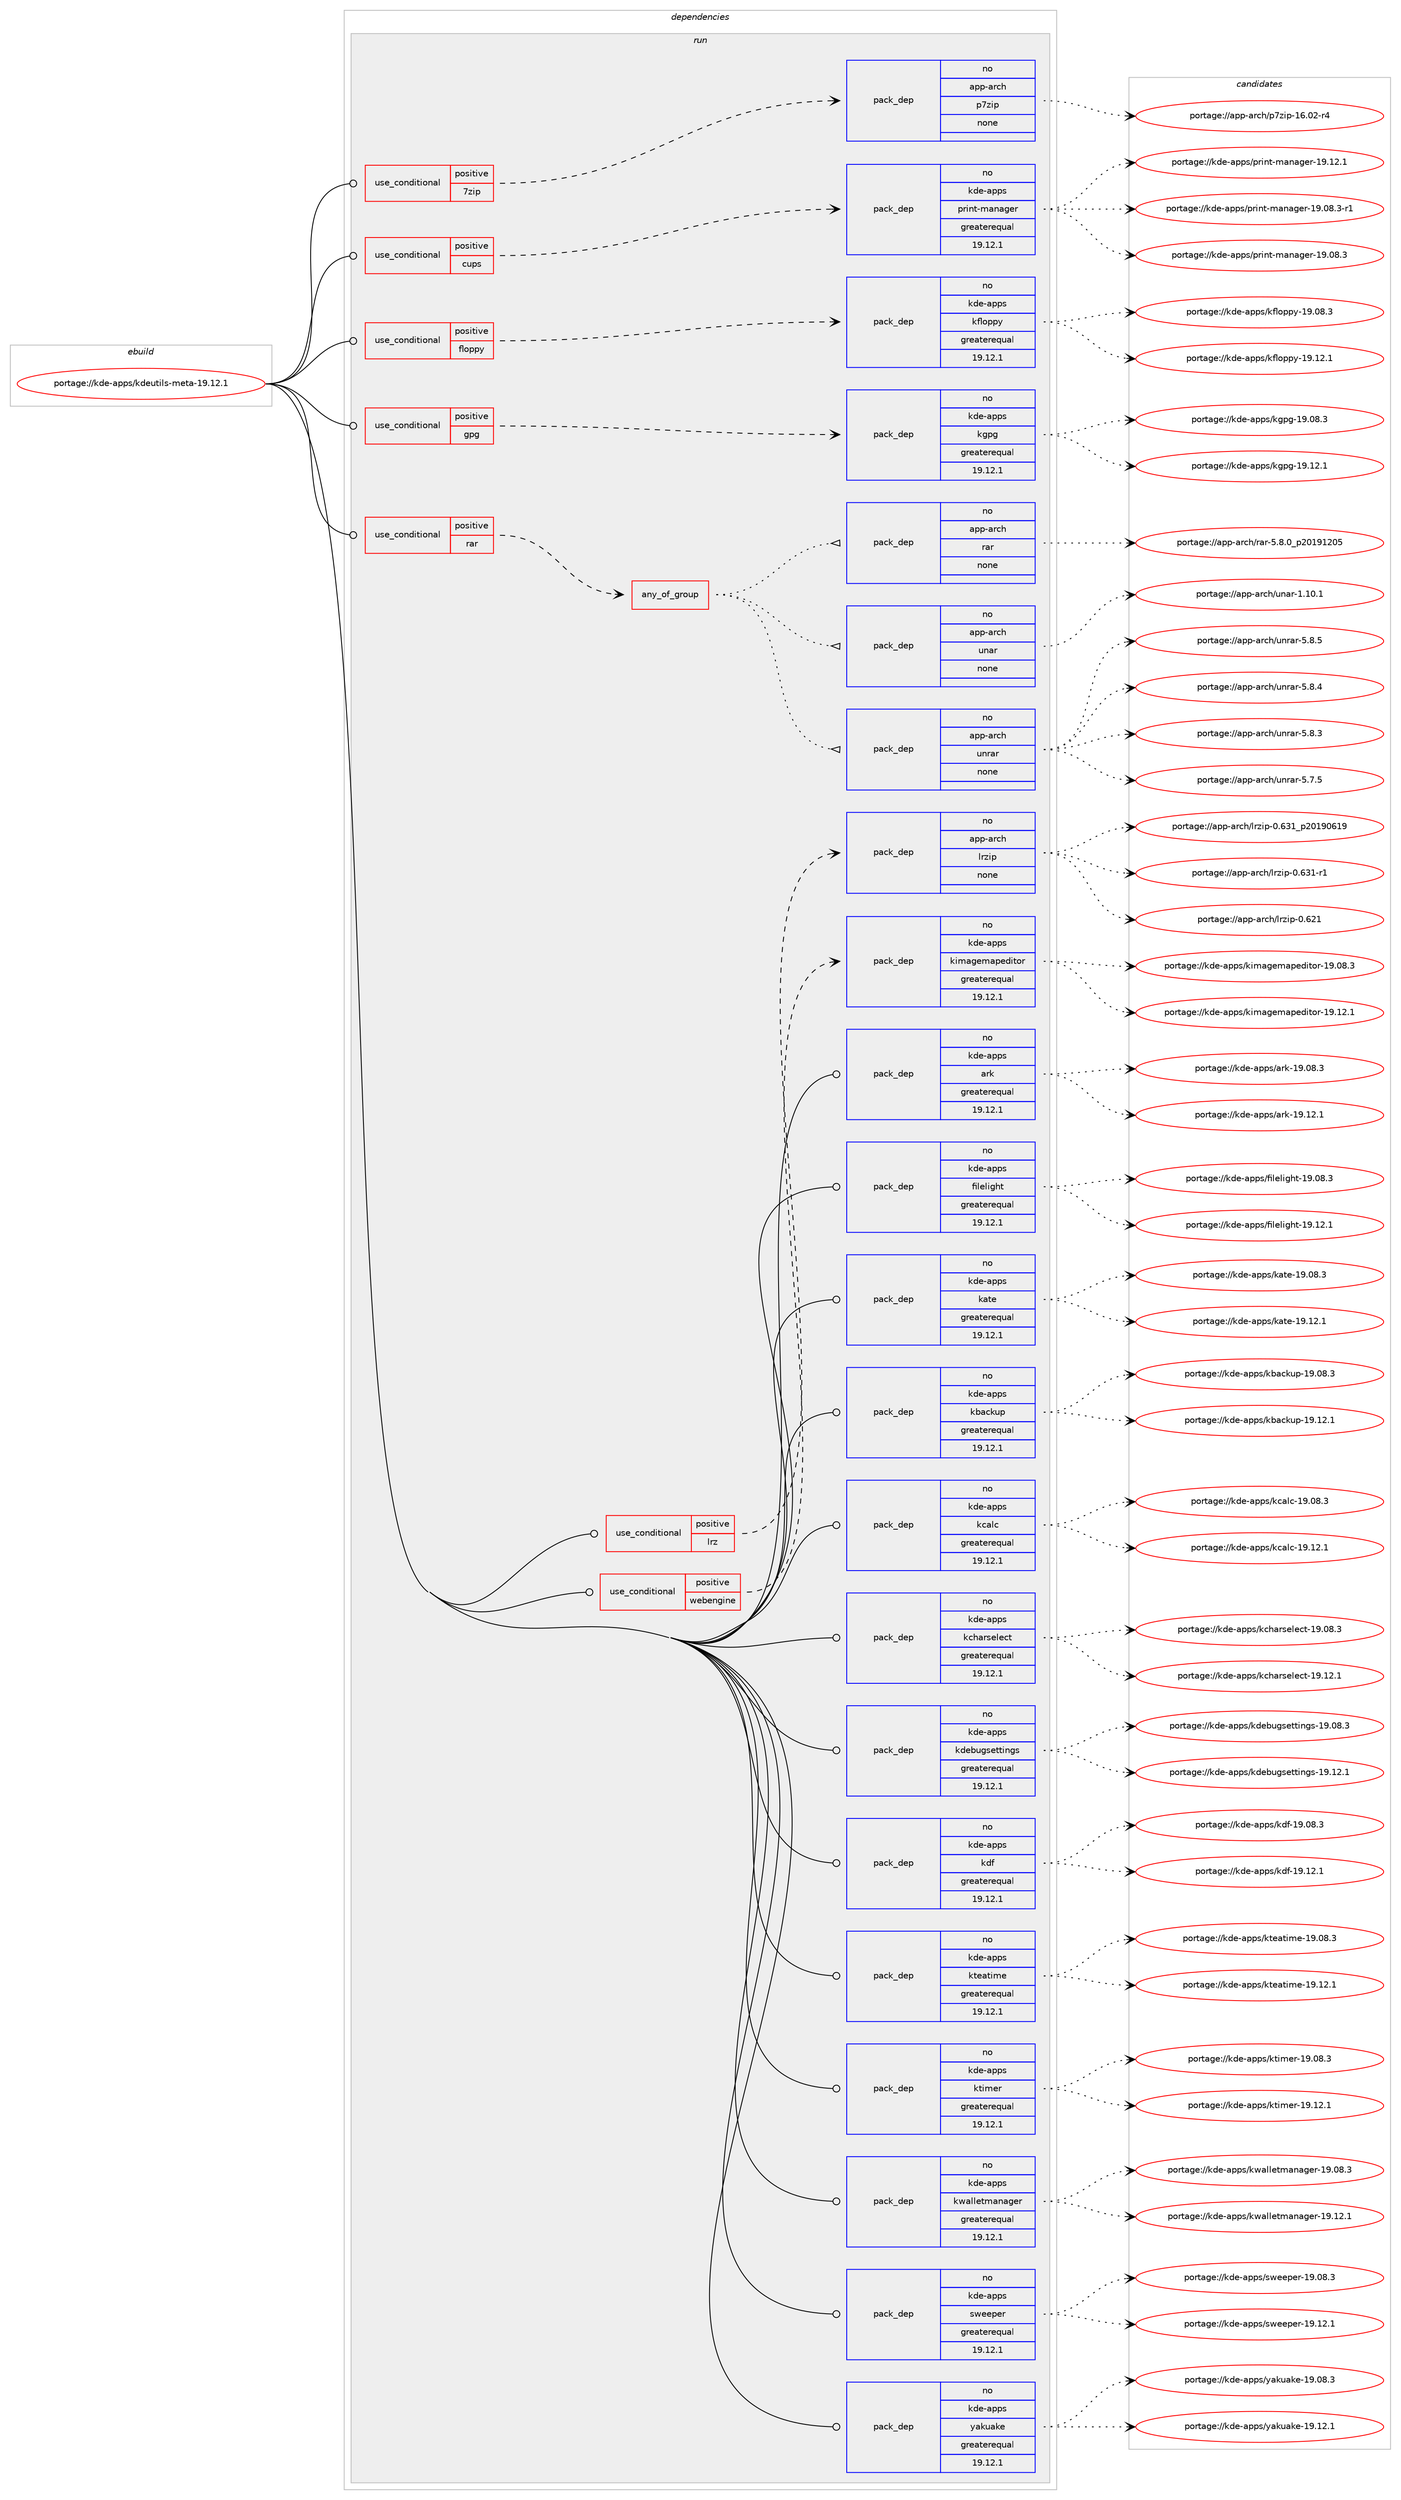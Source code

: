 digraph prolog {

# *************
# Graph options
# *************

newrank=true;
concentrate=true;
compound=true;
graph [rankdir=LR,fontname=Helvetica,fontsize=10,ranksep=1.5];#, ranksep=2.5, nodesep=0.2];
edge  [arrowhead=vee];
node  [fontname=Helvetica,fontsize=10];

# **********
# The ebuild
# **********

subgraph cluster_leftcol {
color=gray;
label=<<i>ebuild</i>>;
id [label="portage://kde-apps/kdeutils-meta-19.12.1", color=red, width=4, href="../kde-apps/kdeutils-meta-19.12.1.svg"];
}

# ****************
# The dependencies
# ****************

subgraph cluster_midcol {
color=gray;
label=<<i>dependencies</i>>;
subgraph cluster_compile {
fillcolor="#eeeeee";
style=filled;
label=<<i>compile</i>>;
}
subgraph cluster_compileandrun {
fillcolor="#eeeeee";
style=filled;
label=<<i>compile and run</i>>;
}
subgraph cluster_run {
fillcolor="#eeeeee";
style=filled;
label=<<i>run</i>>;
subgraph cond56673 {
dependency263606 [label=<<TABLE BORDER="0" CELLBORDER="1" CELLSPACING="0" CELLPADDING="4"><TR><TD ROWSPAN="3" CELLPADDING="10">use_conditional</TD></TR><TR><TD>positive</TD></TR><TR><TD>7zip</TD></TR></TABLE>>, shape=none, color=red];
subgraph pack202823 {
dependency263607 [label=<<TABLE BORDER="0" CELLBORDER="1" CELLSPACING="0" CELLPADDING="4" WIDTH="220"><TR><TD ROWSPAN="6" CELLPADDING="30">pack_dep</TD></TR><TR><TD WIDTH="110">no</TD></TR><TR><TD>app-arch</TD></TR><TR><TD>p7zip</TD></TR><TR><TD>none</TD></TR><TR><TD></TD></TR></TABLE>>, shape=none, color=blue];
}
dependency263606:e -> dependency263607:w [weight=20,style="dashed",arrowhead="vee"];
}
id:e -> dependency263606:w [weight=20,style="solid",arrowhead="odot"];
subgraph cond56674 {
dependency263608 [label=<<TABLE BORDER="0" CELLBORDER="1" CELLSPACING="0" CELLPADDING="4"><TR><TD ROWSPAN="3" CELLPADDING="10">use_conditional</TD></TR><TR><TD>positive</TD></TR><TR><TD>cups</TD></TR></TABLE>>, shape=none, color=red];
subgraph pack202824 {
dependency263609 [label=<<TABLE BORDER="0" CELLBORDER="1" CELLSPACING="0" CELLPADDING="4" WIDTH="220"><TR><TD ROWSPAN="6" CELLPADDING="30">pack_dep</TD></TR><TR><TD WIDTH="110">no</TD></TR><TR><TD>kde-apps</TD></TR><TR><TD>print-manager</TD></TR><TR><TD>greaterequal</TD></TR><TR><TD>19.12.1</TD></TR></TABLE>>, shape=none, color=blue];
}
dependency263608:e -> dependency263609:w [weight=20,style="dashed",arrowhead="vee"];
}
id:e -> dependency263608:w [weight=20,style="solid",arrowhead="odot"];
subgraph cond56675 {
dependency263610 [label=<<TABLE BORDER="0" CELLBORDER="1" CELLSPACING="0" CELLPADDING="4"><TR><TD ROWSPAN="3" CELLPADDING="10">use_conditional</TD></TR><TR><TD>positive</TD></TR><TR><TD>floppy</TD></TR></TABLE>>, shape=none, color=red];
subgraph pack202825 {
dependency263611 [label=<<TABLE BORDER="0" CELLBORDER="1" CELLSPACING="0" CELLPADDING="4" WIDTH="220"><TR><TD ROWSPAN="6" CELLPADDING="30">pack_dep</TD></TR><TR><TD WIDTH="110">no</TD></TR><TR><TD>kde-apps</TD></TR><TR><TD>kfloppy</TD></TR><TR><TD>greaterequal</TD></TR><TR><TD>19.12.1</TD></TR></TABLE>>, shape=none, color=blue];
}
dependency263610:e -> dependency263611:w [weight=20,style="dashed",arrowhead="vee"];
}
id:e -> dependency263610:w [weight=20,style="solid",arrowhead="odot"];
subgraph cond56676 {
dependency263612 [label=<<TABLE BORDER="0" CELLBORDER="1" CELLSPACING="0" CELLPADDING="4"><TR><TD ROWSPAN="3" CELLPADDING="10">use_conditional</TD></TR><TR><TD>positive</TD></TR><TR><TD>gpg</TD></TR></TABLE>>, shape=none, color=red];
subgraph pack202826 {
dependency263613 [label=<<TABLE BORDER="0" CELLBORDER="1" CELLSPACING="0" CELLPADDING="4" WIDTH="220"><TR><TD ROWSPAN="6" CELLPADDING="30">pack_dep</TD></TR><TR><TD WIDTH="110">no</TD></TR><TR><TD>kde-apps</TD></TR><TR><TD>kgpg</TD></TR><TR><TD>greaterequal</TD></TR><TR><TD>19.12.1</TD></TR></TABLE>>, shape=none, color=blue];
}
dependency263612:e -> dependency263613:w [weight=20,style="dashed",arrowhead="vee"];
}
id:e -> dependency263612:w [weight=20,style="solid",arrowhead="odot"];
subgraph cond56677 {
dependency263614 [label=<<TABLE BORDER="0" CELLBORDER="1" CELLSPACING="0" CELLPADDING="4"><TR><TD ROWSPAN="3" CELLPADDING="10">use_conditional</TD></TR><TR><TD>positive</TD></TR><TR><TD>lrz</TD></TR></TABLE>>, shape=none, color=red];
subgraph pack202827 {
dependency263615 [label=<<TABLE BORDER="0" CELLBORDER="1" CELLSPACING="0" CELLPADDING="4" WIDTH="220"><TR><TD ROWSPAN="6" CELLPADDING="30">pack_dep</TD></TR><TR><TD WIDTH="110">no</TD></TR><TR><TD>app-arch</TD></TR><TR><TD>lrzip</TD></TR><TR><TD>none</TD></TR><TR><TD></TD></TR></TABLE>>, shape=none, color=blue];
}
dependency263614:e -> dependency263615:w [weight=20,style="dashed",arrowhead="vee"];
}
id:e -> dependency263614:w [weight=20,style="solid",arrowhead="odot"];
subgraph cond56678 {
dependency263616 [label=<<TABLE BORDER="0" CELLBORDER="1" CELLSPACING="0" CELLPADDING="4"><TR><TD ROWSPAN="3" CELLPADDING="10">use_conditional</TD></TR><TR><TD>positive</TD></TR><TR><TD>rar</TD></TR></TABLE>>, shape=none, color=red];
subgraph any3925 {
dependency263617 [label=<<TABLE BORDER="0" CELLBORDER="1" CELLSPACING="0" CELLPADDING="4"><TR><TD CELLPADDING="10">any_of_group</TD></TR></TABLE>>, shape=none, color=red];subgraph pack202828 {
dependency263618 [label=<<TABLE BORDER="0" CELLBORDER="1" CELLSPACING="0" CELLPADDING="4" WIDTH="220"><TR><TD ROWSPAN="6" CELLPADDING="30">pack_dep</TD></TR><TR><TD WIDTH="110">no</TD></TR><TR><TD>app-arch</TD></TR><TR><TD>rar</TD></TR><TR><TD>none</TD></TR><TR><TD></TD></TR></TABLE>>, shape=none, color=blue];
}
dependency263617:e -> dependency263618:w [weight=20,style="dotted",arrowhead="oinv"];
subgraph pack202829 {
dependency263619 [label=<<TABLE BORDER="0" CELLBORDER="1" CELLSPACING="0" CELLPADDING="4" WIDTH="220"><TR><TD ROWSPAN="6" CELLPADDING="30">pack_dep</TD></TR><TR><TD WIDTH="110">no</TD></TR><TR><TD>app-arch</TD></TR><TR><TD>unrar</TD></TR><TR><TD>none</TD></TR><TR><TD></TD></TR></TABLE>>, shape=none, color=blue];
}
dependency263617:e -> dependency263619:w [weight=20,style="dotted",arrowhead="oinv"];
subgraph pack202830 {
dependency263620 [label=<<TABLE BORDER="0" CELLBORDER="1" CELLSPACING="0" CELLPADDING="4" WIDTH="220"><TR><TD ROWSPAN="6" CELLPADDING="30">pack_dep</TD></TR><TR><TD WIDTH="110">no</TD></TR><TR><TD>app-arch</TD></TR><TR><TD>unar</TD></TR><TR><TD>none</TD></TR><TR><TD></TD></TR></TABLE>>, shape=none, color=blue];
}
dependency263617:e -> dependency263620:w [weight=20,style="dotted",arrowhead="oinv"];
}
dependency263616:e -> dependency263617:w [weight=20,style="dashed",arrowhead="vee"];
}
id:e -> dependency263616:w [weight=20,style="solid",arrowhead="odot"];
subgraph cond56679 {
dependency263621 [label=<<TABLE BORDER="0" CELLBORDER="1" CELLSPACING="0" CELLPADDING="4"><TR><TD ROWSPAN="3" CELLPADDING="10">use_conditional</TD></TR><TR><TD>positive</TD></TR><TR><TD>webengine</TD></TR></TABLE>>, shape=none, color=red];
subgraph pack202831 {
dependency263622 [label=<<TABLE BORDER="0" CELLBORDER="1" CELLSPACING="0" CELLPADDING="4" WIDTH="220"><TR><TD ROWSPAN="6" CELLPADDING="30">pack_dep</TD></TR><TR><TD WIDTH="110">no</TD></TR><TR><TD>kde-apps</TD></TR><TR><TD>kimagemapeditor</TD></TR><TR><TD>greaterequal</TD></TR><TR><TD>19.12.1</TD></TR></TABLE>>, shape=none, color=blue];
}
dependency263621:e -> dependency263622:w [weight=20,style="dashed",arrowhead="vee"];
}
id:e -> dependency263621:w [weight=20,style="solid",arrowhead="odot"];
subgraph pack202832 {
dependency263623 [label=<<TABLE BORDER="0" CELLBORDER="1" CELLSPACING="0" CELLPADDING="4" WIDTH="220"><TR><TD ROWSPAN="6" CELLPADDING="30">pack_dep</TD></TR><TR><TD WIDTH="110">no</TD></TR><TR><TD>kde-apps</TD></TR><TR><TD>ark</TD></TR><TR><TD>greaterequal</TD></TR><TR><TD>19.12.1</TD></TR></TABLE>>, shape=none, color=blue];
}
id:e -> dependency263623:w [weight=20,style="solid",arrowhead="odot"];
subgraph pack202833 {
dependency263624 [label=<<TABLE BORDER="0" CELLBORDER="1" CELLSPACING="0" CELLPADDING="4" WIDTH="220"><TR><TD ROWSPAN="6" CELLPADDING="30">pack_dep</TD></TR><TR><TD WIDTH="110">no</TD></TR><TR><TD>kde-apps</TD></TR><TR><TD>filelight</TD></TR><TR><TD>greaterequal</TD></TR><TR><TD>19.12.1</TD></TR></TABLE>>, shape=none, color=blue];
}
id:e -> dependency263624:w [weight=20,style="solid",arrowhead="odot"];
subgraph pack202834 {
dependency263625 [label=<<TABLE BORDER="0" CELLBORDER="1" CELLSPACING="0" CELLPADDING="4" WIDTH="220"><TR><TD ROWSPAN="6" CELLPADDING="30">pack_dep</TD></TR><TR><TD WIDTH="110">no</TD></TR><TR><TD>kde-apps</TD></TR><TR><TD>kate</TD></TR><TR><TD>greaterequal</TD></TR><TR><TD>19.12.1</TD></TR></TABLE>>, shape=none, color=blue];
}
id:e -> dependency263625:w [weight=20,style="solid",arrowhead="odot"];
subgraph pack202835 {
dependency263626 [label=<<TABLE BORDER="0" CELLBORDER="1" CELLSPACING="0" CELLPADDING="4" WIDTH="220"><TR><TD ROWSPAN="6" CELLPADDING="30">pack_dep</TD></TR><TR><TD WIDTH="110">no</TD></TR><TR><TD>kde-apps</TD></TR><TR><TD>kbackup</TD></TR><TR><TD>greaterequal</TD></TR><TR><TD>19.12.1</TD></TR></TABLE>>, shape=none, color=blue];
}
id:e -> dependency263626:w [weight=20,style="solid",arrowhead="odot"];
subgraph pack202836 {
dependency263627 [label=<<TABLE BORDER="0" CELLBORDER="1" CELLSPACING="0" CELLPADDING="4" WIDTH="220"><TR><TD ROWSPAN="6" CELLPADDING="30">pack_dep</TD></TR><TR><TD WIDTH="110">no</TD></TR><TR><TD>kde-apps</TD></TR><TR><TD>kcalc</TD></TR><TR><TD>greaterequal</TD></TR><TR><TD>19.12.1</TD></TR></TABLE>>, shape=none, color=blue];
}
id:e -> dependency263627:w [weight=20,style="solid",arrowhead="odot"];
subgraph pack202837 {
dependency263628 [label=<<TABLE BORDER="0" CELLBORDER="1" CELLSPACING="0" CELLPADDING="4" WIDTH="220"><TR><TD ROWSPAN="6" CELLPADDING="30">pack_dep</TD></TR><TR><TD WIDTH="110">no</TD></TR><TR><TD>kde-apps</TD></TR><TR><TD>kcharselect</TD></TR><TR><TD>greaterequal</TD></TR><TR><TD>19.12.1</TD></TR></TABLE>>, shape=none, color=blue];
}
id:e -> dependency263628:w [weight=20,style="solid",arrowhead="odot"];
subgraph pack202838 {
dependency263629 [label=<<TABLE BORDER="0" CELLBORDER="1" CELLSPACING="0" CELLPADDING="4" WIDTH="220"><TR><TD ROWSPAN="6" CELLPADDING="30">pack_dep</TD></TR><TR><TD WIDTH="110">no</TD></TR><TR><TD>kde-apps</TD></TR><TR><TD>kdebugsettings</TD></TR><TR><TD>greaterequal</TD></TR><TR><TD>19.12.1</TD></TR></TABLE>>, shape=none, color=blue];
}
id:e -> dependency263629:w [weight=20,style="solid",arrowhead="odot"];
subgraph pack202839 {
dependency263630 [label=<<TABLE BORDER="0" CELLBORDER="1" CELLSPACING="0" CELLPADDING="4" WIDTH="220"><TR><TD ROWSPAN="6" CELLPADDING="30">pack_dep</TD></TR><TR><TD WIDTH="110">no</TD></TR><TR><TD>kde-apps</TD></TR><TR><TD>kdf</TD></TR><TR><TD>greaterequal</TD></TR><TR><TD>19.12.1</TD></TR></TABLE>>, shape=none, color=blue];
}
id:e -> dependency263630:w [weight=20,style="solid",arrowhead="odot"];
subgraph pack202840 {
dependency263631 [label=<<TABLE BORDER="0" CELLBORDER="1" CELLSPACING="0" CELLPADDING="4" WIDTH="220"><TR><TD ROWSPAN="6" CELLPADDING="30">pack_dep</TD></TR><TR><TD WIDTH="110">no</TD></TR><TR><TD>kde-apps</TD></TR><TR><TD>kteatime</TD></TR><TR><TD>greaterequal</TD></TR><TR><TD>19.12.1</TD></TR></TABLE>>, shape=none, color=blue];
}
id:e -> dependency263631:w [weight=20,style="solid",arrowhead="odot"];
subgraph pack202841 {
dependency263632 [label=<<TABLE BORDER="0" CELLBORDER="1" CELLSPACING="0" CELLPADDING="4" WIDTH="220"><TR><TD ROWSPAN="6" CELLPADDING="30">pack_dep</TD></TR><TR><TD WIDTH="110">no</TD></TR><TR><TD>kde-apps</TD></TR><TR><TD>ktimer</TD></TR><TR><TD>greaterequal</TD></TR><TR><TD>19.12.1</TD></TR></TABLE>>, shape=none, color=blue];
}
id:e -> dependency263632:w [weight=20,style="solid",arrowhead="odot"];
subgraph pack202842 {
dependency263633 [label=<<TABLE BORDER="0" CELLBORDER="1" CELLSPACING="0" CELLPADDING="4" WIDTH="220"><TR><TD ROWSPAN="6" CELLPADDING="30">pack_dep</TD></TR><TR><TD WIDTH="110">no</TD></TR><TR><TD>kde-apps</TD></TR><TR><TD>kwalletmanager</TD></TR><TR><TD>greaterequal</TD></TR><TR><TD>19.12.1</TD></TR></TABLE>>, shape=none, color=blue];
}
id:e -> dependency263633:w [weight=20,style="solid",arrowhead="odot"];
subgraph pack202843 {
dependency263634 [label=<<TABLE BORDER="0" CELLBORDER="1" CELLSPACING="0" CELLPADDING="4" WIDTH="220"><TR><TD ROWSPAN="6" CELLPADDING="30">pack_dep</TD></TR><TR><TD WIDTH="110">no</TD></TR><TR><TD>kde-apps</TD></TR><TR><TD>sweeper</TD></TR><TR><TD>greaterequal</TD></TR><TR><TD>19.12.1</TD></TR></TABLE>>, shape=none, color=blue];
}
id:e -> dependency263634:w [weight=20,style="solid",arrowhead="odot"];
subgraph pack202844 {
dependency263635 [label=<<TABLE BORDER="0" CELLBORDER="1" CELLSPACING="0" CELLPADDING="4" WIDTH="220"><TR><TD ROWSPAN="6" CELLPADDING="30">pack_dep</TD></TR><TR><TD WIDTH="110">no</TD></TR><TR><TD>kde-apps</TD></TR><TR><TD>yakuake</TD></TR><TR><TD>greaterequal</TD></TR><TR><TD>19.12.1</TD></TR></TABLE>>, shape=none, color=blue];
}
id:e -> dependency263635:w [weight=20,style="solid",arrowhead="odot"];
}
}

# **************
# The candidates
# **************

subgraph cluster_choices {
rank=same;
color=gray;
label=<<i>candidates</i>>;

subgraph choice202823 {
color=black;
nodesep=1;
choice9711211245971149910447112551221051124549544648504511452 [label="portage://app-arch/p7zip-16.02-r4", color=red, width=4,href="../app-arch/p7zip-16.02-r4.svg"];
dependency263607:e -> choice9711211245971149910447112551221051124549544648504511452:w [style=dotted,weight="100"];
}
subgraph choice202824 {
color=black;
nodesep=1;
choice1071001014597112112115471121141051101164510997110971031011144549574649504649 [label="portage://kde-apps/print-manager-19.12.1", color=red, width=4,href="../kde-apps/print-manager-19.12.1.svg"];
choice10710010145971121121154711211410511011645109971109710310111445495746485646514511449 [label="portage://kde-apps/print-manager-19.08.3-r1", color=red, width=4,href="../kde-apps/print-manager-19.08.3-r1.svg"];
choice1071001014597112112115471121141051101164510997110971031011144549574648564651 [label="portage://kde-apps/print-manager-19.08.3", color=red, width=4,href="../kde-apps/print-manager-19.08.3.svg"];
dependency263609:e -> choice1071001014597112112115471121141051101164510997110971031011144549574649504649:w [style=dotted,weight="100"];
dependency263609:e -> choice10710010145971121121154711211410511011645109971109710310111445495746485646514511449:w [style=dotted,weight="100"];
dependency263609:e -> choice1071001014597112112115471121141051101164510997110971031011144549574648564651:w [style=dotted,weight="100"];
}
subgraph choice202825 {
color=black;
nodesep=1;
choice1071001014597112112115471071021081111121121214549574649504649 [label="portage://kde-apps/kfloppy-19.12.1", color=red, width=4,href="../kde-apps/kfloppy-19.12.1.svg"];
choice1071001014597112112115471071021081111121121214549574648564651 [label="portage://kde-apps/kfloppy-19.08.3", color=red, width=4,href="../kde-apps/kfloppy-19.08.3.svg"];
dependency263611:e -> choice1071001014597112112115471071021081111121121214549574649504649:w [style=dotted,weight="100"];
dependency263611:e -> choice1071001014597112112115471071021081111121121214549574648564651:w [style=dotted,weight="100"];
}
subgraph choice202826 {
color=black;
nodesep=1;
choice1071001014597112112115471071031121034549574649504649 [label="portage://kde-apps/kgpg-19.12.1", color=red, width=4,href="../kde-apps/kgpg-19.12.1.svg"];
choice1071001014597112112115471071031121034549574648564651 [label="portage://kde-apps/kgpg-19.08.3", color=red, width=4,href="../kde-apps/kgpg-19.08.3.svg"];
dependency263613:e -> choice1071001014597112112115471071031121034549574649504649:w [style=dotted,weight="100"];
dependency263613:e -> choice1071001014597112112115471071031121034549574648564651:w [style=dotted,weight="100"];
}
subgraph choice202827 {
color=black;
nodesep=1;
choice9711211245971149910447108114122105112454846545149951125048495748544957 [label="portage://app-arch/lrzip-0.631_p20190619", color=red, width=4,href="../app-arch/lrzip-0.631_p20190619.svg"];
choice97112112459711499104471081141221051124548465451494511449 [label="portage://app-arch/lrzip-0.631-r1", color=red, width=4,href="../app-arch/lrzip-0.631-r1.svg"];
choice9711211245971149910447108114122105112454846545049 [label="portage://app-arch/lrzip-0.621", color=red, width=4,href="../app-arch/lrzip-0.621.svg"];
dependency263615:e -> choice9711211245971149910447108114122105112454846545149951125048495748544957:w [style=dotted,weight="100"];
dependency263615:e -> choice97112112459711499104471081141221051124548465451494511449:w [style=dotted,weight="100"];
dependency263615:e -> choice9711211245971149910447108114122105112454846545049:w [style=dotted,weight="100"];
}
subgraph choice202828 {
color=black;
nodesep=1;
choice971121124597114991044711497114455346564648951125048495749504853 [label="portage://app-arch/rar-5.8.0_p20191205", color=red, width=4,href="../app-arch/rar-5.8.0_p20191205.svg"];
dependency263618:e -> choice971121124597114991044711497114455346564648951125048495749504853:w [style=dotted,weight="100"];
}
subgraph choice202829 {
color=black;
nodesep=1;
choice971121124597114991044711711011497114455346564653 [label="portage://app-arch/unrar-5.8.5", color=red, width=4,href="../app-arch/unrar-5.8.5.svg"];
choice971121124597114991044711711011497114455346564652 [label="portage://app-arch/unrar-5.8.4", color=red, width=4,href="../app-arch/unrar-5.8.4.svg"];
choice971121124597114991044711711011497114455346564651 [label="portage://app-arch/unrar-5.8.3", color=red, width=4,href="../app-arch/unrar-5.8.3.svg"];
choice971121124597114991044711711011497114455346554653 [label="portage://app-arch/unrar-5.7.5", color=red, width=4,href="../app-arch/unrar-5.7.5.svg"];
dependency263619:e -> choice971121124597114991044711711011497114455346564653:w [style=dotted,weight="100"];
dependency263619:e -> choice971121124597114991044711711011497114455346564652:w [style=dotted,weight="100"];
dependency263619:e -> choice971121124597114991044711711011497114455346564651:w [style=dotted,weight="100"];
dependency263619:e -> choice971121124597114991044711711011497114455346554653:w [style=dotted,weight="100"];
}
subgraph choice202830 {
color=black;
nodesep=1;
choice97112112459711499104471171109711445494649484649 [label="portage://app-arch/unar-1.10.1", color=red, width=4,href="../app-arch/unar-1.10.1.svg"];
dependency263620:e -> choice97112112459711499104471171109711445494649484649:w [style=dotted,weight="100"];
}
subgraph choice202831 {
color=black;
nodesep=1;
choice10710010145971121121154710710510997103101109971121011001051161111144549574649504649 [label="portage://kde-apps/kimagemapeditor-19.12.1", color=red, width=4,href="../kde-apps/kimagemapeditor-19.12.1.svg"];
choice10710010145971121121154710710510997103101109971121011001051161111144549574648564651 [label="portage://kde-apps/kimagemapeditor-19.08.3", color=red, width=4,href="../kde-apps/kimagemapeditor-19.08.3.svg"];
dependency263622:e -> choice10710010145971121121154710710510997103101109971121011001051161111144549574649504649:w [style=dotted,weight="100"];
dependency263622:e -> choice10710010145971121121154710710510997103101109971121011001051161111144549574648564651:w [style=dotted,weight="100"];
}
subgraph choice202832 {
color=black;
nodesep=1;
choice107100101459711211211547971141074549574649504649 [label="portage://kde-apps/ark-19.12.1", color=red, width=4,href="../kde-apps/ark-19.12.1.svg"];
choice107100101459711211211547971141074549574648564651 [label="portage://kde-apps/ark-19.08.3", color=red, width=4,href="../kde-apps/ark-19.08.3.svg"];
dependency263623:e -> choice107100101459711211211547971141074549574649504649:w [style=dotted,weight="100"];
dependency263623:e -> choice107100101459711211211547971141074549574648564651:w [style=dotted,weight="100"];
}
subgraph choice202833 {
color=black;
nodesep=1;
choice1071001014597112112115471021051081011081051031041164549574649504649 [label="portage://kde-apps/filelight-19.12.1", color=red, width=4,href="../kde-apps/filelight-19.12.1.svg"];
choice1071001014597112112115471021051081011081051031041164549574648564651 [label="portage://kde-apps/filelight-19.08.3", color=red, width=4,href="../kde-apps/filelight-19.08.3.svg"];
dependency263624:e -> choice1071001014597112112115471021051081011081051031041164549574649504649:w [style=dotted,weight="100"];
dependency263624:e -> choice1071001014597112112115471021051081011081051031041164549574648564651:w [style=dotted,weight="100"];
}
subgraph choice202834 {
color=black;
nodesep=1;
choice107100101459711211211547107971161014549574649504649 [label="portage://kde-apps/kate-19.12.1", color=red, width=4,href="../kde-apps/kate-19.12.1.svg"];
choice107100101459711211211547107971161014549574648564651 [label="portage://kde-apps/kate-19.08.3", color=red, width=4,href="../kde-apps/kate-19.08.3.svg"];
dependency263625:e -> choice107100101459711211211547107971161014549574649504649:w [style=dotted,weight="100"];
dependency263625:e -> choice107100101459711211211547107971161014549574648564651:w [style=dotted,weight="100"];
}
subgraph choice202835 {
color=black;
nodesep=1;
choice1071001014597112112115471079897991071171124549574649504649 [label="portage://kde-apps/kbackup-19.12.1", color=red, width=4,href="../kde-apps/kbackup-19.12.1.svg"];
choice1071001014597112112115471079897991071171124549574648564651 [label="portage://kde-apps/kbackup-19.08.3", color=red, width=4,href="../kde-apps/kbackup-19.08.3.svg"];
dependency263626:e -> choice1071001014597112112115471079897991071171124549574649504649:w [style=dotted,weight="100"];
dependency263626:e -> choice1071001014597112112115471079897991071171124549574648564651:w [style=dotted,weight="100"];
}
subgraph choice202836 {
color=black;
nodesep=1;
choice1071001014597112112115471079997108994549574649504649 [label="portage://kde-apps/kcalc-19.12.1", color=red, width=4,href="../kde-apps/kcalc-19.12.1.svg"];
choice1071001014597112112115471079997108994549574648564651 [label="portage://kde-apps/kcalc-19.08.3", color=red, width=4,href="../kde-apps/kcalc-19.08.3.svg"];
dependency263627:e -> choice1071001014597112112115471079997108994549574649504649:w [style=dotted,weight="100"];
dependency263627:e -> choice1071001014597112112115471079997108994549574648564651:w [style=dotted,weight="100"];
}
subgraph choice202837 {
color=black;
nodesep=1;
choice1071001014597112112115471079910497114115101108101991164549574649504649 [label="portage://kde-apps/kcharselect-19.12.1", color=red, width=4,href="../kde-apps/kcharselect-19.12.1.svg"];
choice1071001014597112112115471079910497114115101108101991164549574648564651 [label="portage://kde-apps/kcharselect-19.08.3", color=red, width=4,href="../kde-apps/kcharselect-19.08.3.svg"];
dependency263628:e -> choice1071001014597112112115471079910497114115101108101991164549574649504649:w [style=dotted,weight="100"];
dependency263628:e -> choice1071001014597112112115471079910497114115101108101991164549574648564651:w [style=dotted,weight="100"];
}
subgraph choice202838 {
color=black;
nodesep=1;
choice107100101459711211211547107100101981171031151011161161051101031154549574649504649 [label="portage://kde-apps/kdebugsettings-19.12.1", color=red, width=4,href="../kde-apps/kdebugsettings-19.12.1.svg"];
choice107100101459711211211547107100101981171031151011161161051101031154549574648564651 [label="portage://kde-apps/kdebugsettings-19.08.3", color=red, width=4,href="../kde-apps/kdebugsettings-19.08.3.svg"];
dependency263629:e -> choice107100101459711211211547107100101981171031151011161161051101031154549574649504649:w [style=dotted,weight="100"];
dependency263629:e -> choice107100101459711211211547107100101981171031151011161161051101031154549574648564651:w [style=dotted,weight="100"];
}
subgraph choice202839 {
color=black;
nodesep=1;
choice1071001014597112112115471071001024549574649504649 [label="portage://kde-apps/kdf-19.12.1", color=red, width=4,href="../kde-apps/kdf-19.12.1.svg"];
choice1071001014597112112115471071001024549574648564651 [label="portage://kde-apps/kdf-19.08.3", color=red, width=4,href="../kde-apps/kdf-19.08.3.svg"];
dependency263630:e -> choice1071001014597112112115471071001024549574649504649:w [style=dotted,weight="100"];
dependency263630:e -> choice1071001014597112112115471071001024549574648564651:w [style=dotted,weight="100"];
}
subgraph choice202840 {
color=black;
nodesep=1;
choice107100101459711211211547107116101971161051091014549574649504649 [label="portage://kde-apps/kteatime-19.12.1", color=red, width=4,href="../kde-apps/kteatime-19.12.1.svg"];
choice107100101459711211211547107116101971161051091014549574648564651 [label="portage://kde-apps/kteatime-19.08.3", color=red, width=4,href="../kde-apps/kteatime-19.08.3.svg"];
dependency263631:e -> choice107100101459711211211547107116101971161051091014549574649504649:w [style=dotted,weight="100"];
dependency263631:e -> choice107100101459711211211547107116101971161051091014549574648564651:w [style=dotted,weight="100"];
}
subgraph choice202841 {
color=black;
nodesep=1;
choice1071001014597112112115471071161051091011144549574649504649 [label="portage://kde-apps/ktimer-19.12.1", color=red, width=4,href="../kde-apps/ktimer-19.12.1.svg"];
choice1071001014597112112115471071161051091011144549574648564651 [label="portage://kde-apps/ktimer-19.08.3", color=red, width=4,href="../kde-apps/ktimer-19.08.3.svg"];
dependency263632:e -> choice1071001014597112112115471071161051091011144549574649504649:w [style=dotted,weight="100"];
dependency263632:e -> choice1071001014597112112115471071161051091011144549574648564651:w [style=dotted,weight="100"];
}
subgraph choice202842 {
color=black;
nodesep=1;
choice1071001014597112112115471071199710810810111610997110971031011144549574649504649 [label="portage://kde-apps/kwalletmanager-19.12.1", color=red, width=4,href="../kde-apps/kwalletmanager-19.12.1.svg"];
choice1071001014597112112115471071199710810810111610997110971031011144549574648564651 [label="portage://kde-apps/kwalletmanager-19.08.3", color=red, width=4,href="../kde-apps/kwalletmanager-19.08.3.svg"];
dependency263633:e -> choice1071001014597112112115471071199710810810111610997110971031011144549574649504649:w [style=dotted,weight="100"];
dependency263633:e -> choice1071001014597112112115471071199710810810111610997110971031011144549574648564651:w [style=dotted,weight="100"];
}
subgraph choice202843 {
color=black;
nodesep=1;
choice1071001014597112112115471151191011011121011144549574649504649 [label="portage://kde-apps/sweeper-19.12.1", color=red, width=4,href="../kde-apps/sweeper-19.12.1.svg"];
choice1071001014597112112115471151191011011121011144549574648564651 [label="portage://kde-apps/sweeper-19.08.3", color=red, width=4,href="../kde-apps/sweeper-19.08.3.svg"];
dependency263634:e -> choice1071001014597112112115471151191011011121011144549574649504649:w [style=dotted,weight="100"];
dependency263634:e -> choice1071001014597112112115471151191011011121011144549574648564651:w [style=dotted,weight="100"];
}
subgraph choice202844 {
color=black;
nodesep=1;
choice10710010145971121121154712197107117971071014549574649504649 [label="portage://kde-apps/yakuake-19.12.1", color=red, width=4,href="../kde-apps/yakuake-19.12.1.svg"];
choice10710010145971121121154712197107117971071014549574648564651 [label="portage://kde-apps/yakuake-19.08.3", color=red, width=4,href="../kde-apps/yakuake-19.08.3.svg"];
dependency263635:e -> choice10710010145971121121154712197107117971071014549574649504649:w [style=dotted,weight="100"];
dependency263635:e -> choice10710010145971121121154712197107117971071014549574648564651:w [style=dotted,weight="100"];
}
}

}
